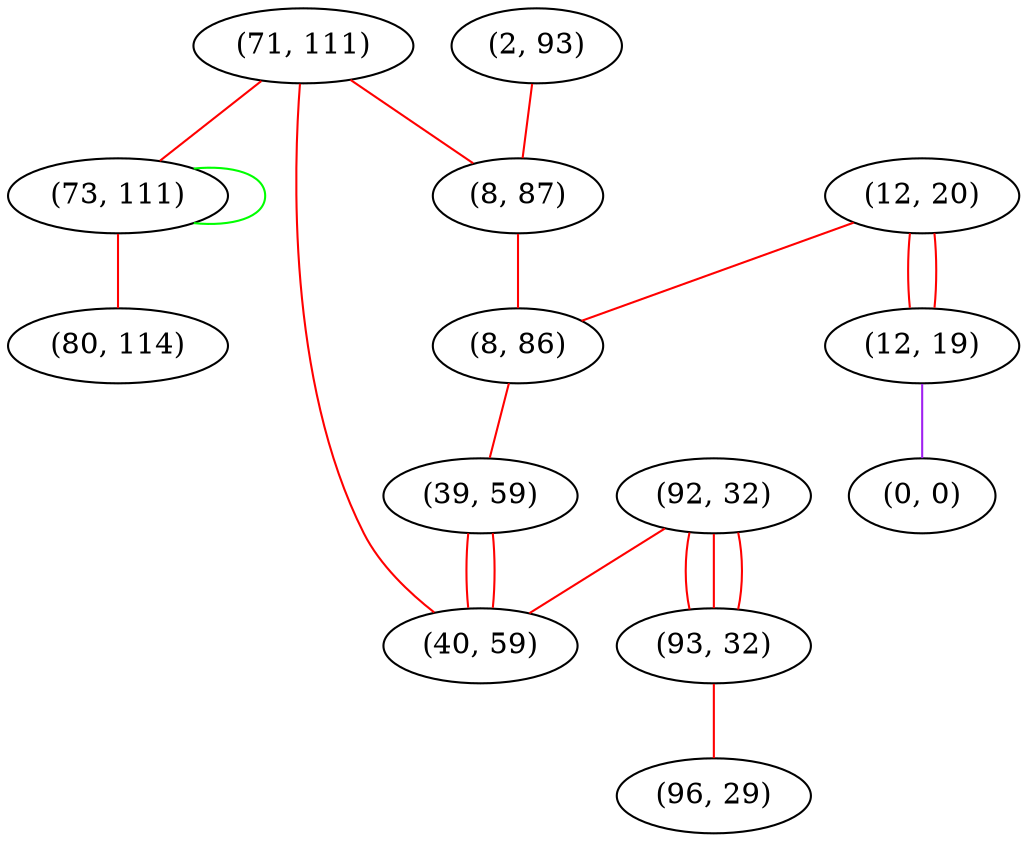 graph "" {
"(2, 93)";
"(12, 20)";
"(71, 111)";
"(8, 87)";
"(73, 111)";
"(8, 86)";
"(92, 32)";
"(12, 19)";
"(0, 0)";
"(93, 32)";
"(39, 59)";
"(40, 59)";
"(96, 29)";
"(80, 114)";
"(2, 93)" -- "(8, 87)"  [color=red, key=0, weight=1];
"(12, 20)" -- "(8, 86)"  [color=red, key=0, weight=1];
"(12, 20)" -- "(12, 19)"  [color=red, key=0, weight=1];
"(12, 20)" -- "(12, 19)"  [color=red, key=1, weight=1];
"(71, 111)" -- "(40, 59)"  [color=red, key=0, weight=1];
"(71, 111)" -- "(8, 87)"  [color=red, key=0, weight=1];
"(71, 111)" -- "(73, 111)"  [color=red, key=0, weight=1];
"(8, 87)" -- "(8, 86)"  [color=red, key=0, weight=1];
"(73, 111)" -- "(73, 111)"  [color=green, key=0, weight=2];
"(73, 111)" -- "(80, 114)"  [color=red, key=0, weight=1];
"(8, 86)" -- "(39, 59)"  [color=red, key=0, weight=1];
"(92, 32)" -- "(40, 59)"  [color=red, key=0, weight=1];
"(92, 32)" -- "(93, 32)"  [color=red, key=0, weight=1];
"(92, 32)" -- "(93, 32)"  [color=red, key=1, weight=1];
"(92, 32)" -- "(93, 32)"  [color=red, key=2, weight=1];
"(12, 19)" -- "(0, 0)"  [color=purple, key=0, weight=4];
"(93, 32)" -- "(96, 29)"  [color=red, key=0, weight=1];
"(39, 59)" -- "(40, 59)"  [color=red, key=0, weight=1];
"(39, 59)" -- "(40, 59)"  [color=red, key=1, weight=1];
}
